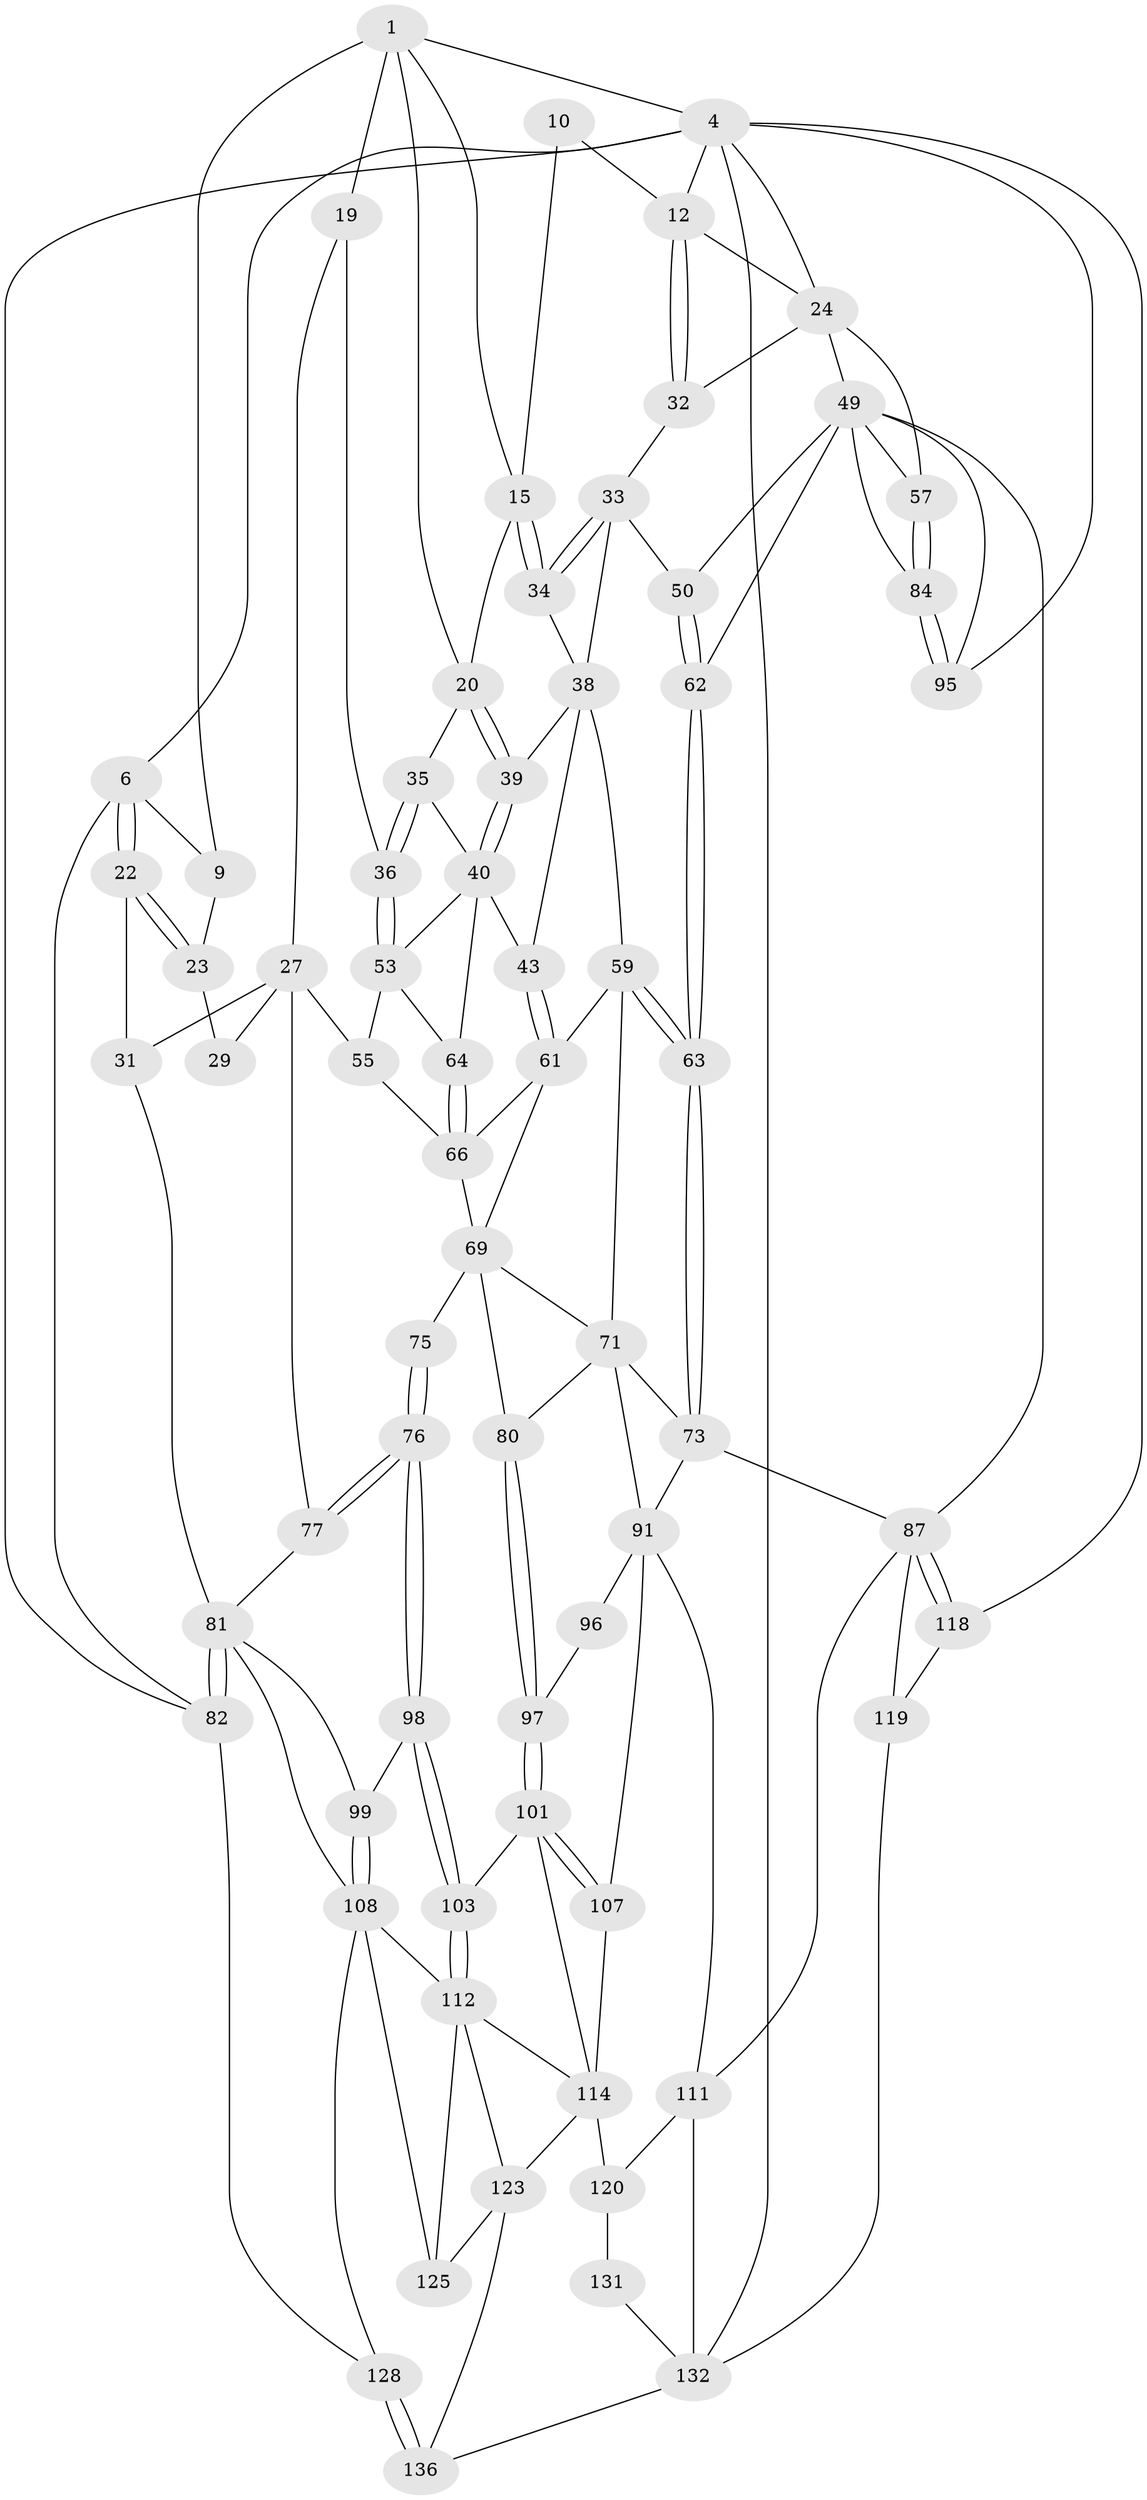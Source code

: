 // original degree distribution, {3: 0.022058823529411766, 5: 0.5661764705882353, 4: 0.20588235294117646, 6: 0.20588235294117646}
// Generated by graph-tools (version 1.1) at 2025/16/03/09/25 04:16:47]
// undirected, 68 vertices, 154 edges
graph export_dot {
graph [start="1"]
  node [color=gray90,style=filled];
  1 [pos="+0.26632465014007894+0",super="+8+2"];
  4 [pos="+0.8275037483984811+0",super="+5"];
  6 [pos="+0+0",super="+7"];
  9 [pos="+0.07772795367700287+0.06594233667679715"];
  10 [pos="+0.6609854380099947+0",super="+11"];
  12 [pos="+0.7819299724369317+0.12926054285009053",super="+13"];
  15 [pos="+0.5985919180116924+0.14252231504524634",super="+16"];
  19 [pos="+0.26743628109342404+0.11518000329986554",super="+26"];
  20 [pos="+0.5358504253687902+0.15336444527553536",super="+21"];
  22 [pos="+0+0"];
  23 [pos="+0.06893361821892388+0.07442947398186339"];
  24 [pos="+1+0.17771038162285488",super="+37+25"];
  27 [pos="+0.18403937456560648+0.251380423244149",super="+28+51"];
  29 [pos="+0.07098750308441779+0.1140630931583414"];
  31 [pos="+0+0.28355292076046706",super="+52"];
  32 [pos="+0.7866668719415764+0.16657710630568587"];
  33 [pos="+0.6864187112816288+0.25415734746701324",super="+45"];
  34 [pos="+0.6061320675382856+0.15555838481783296"];
  35 [pos="+0.3608517754794546+0.22704803800185577",super="+41"];
  36 [pos="+0.3362206719383832+0.2264203906915784"];
  38 [pos="+0.5737647063678868+0.27067423903446636",super="+42"];
  39 [pos="+0.523378982054213+0.24357983366337194"];
  40 [pos="+0.4787226694256306+0.27641028664759465",super="+44"];
  43 [pos="+0.537920261956734+0.3681520741917147"];
  49 [pos="+0.8847604645687045+0.291010413525605",super="+58"];
  50 [pos="+0.8612835910972545+0.3248228618994901"];
  53 [pos="+0.34292949046964255+0.3368215277867184",super="+54"];
  55 [pos="+0.29760379831381845+0.4355462834328027"];
  57 [pos="+1+0.42822658360651894"];
  59 [pos="+0.7003882111921722+0.40063219990771226",super="+60"];
  61 [pos="+0.5377062256485974+0.38670238318383876",super="+65"];
  62 [pos="+0.8142452043276097+0.46738887476486024"];
  63 [pos="+0.793060692074132+0.47325669318495894"];
  64 [pos="+0.42729828796049474+0.39898355070143343"];
  66 [pos="+0.4280581128813193+0.40108622683179307",super="+68"];
  69 [pos="+0.4787399775834306+0.5147706761342629",super="+70+72"];
  71 [pos="+0.5815745500262248+0.5188495747261327",super="+74"];
  73 [pos="+0.7548232541947902+0.5273562988153582",super="+89"];
  75 [pos="+0.4117575300825827+0.5412685549958994"];
  76 [pos="+0.29889578630316116+0.584015511444105"];
  77 [pos="+0.23556680742086797+0.5091869360637771"];
  80 [pos="+0.5375088649697193+0.6790631035804723"];
  81 [pos="+0+0.5050103873906038",super="+90"];
  82 [pos="+0+0.819571712105394",super="+83"];
  84 [pos="+1+0.47211180633880945"];
  87 [pos="+0.8643456513383592+0.7265553695578881",super="+88"];
  91 [pos="+0.7443054367291873+0.69339702824365",super="+92+105"];
  95 [pos="+1+0.7071197256237538"];
  96 [pos="+0.637495609470105+0.7357867238877224"];
  97 [pos="+0.5347742741420409+0.6869565100371022"];
  98 [pos="+0.301561143977754+0.6399774359169775"];
  99 [pos="+0.17517023674477664+0.7139254587312193"];
  101 [pos="+0.5308496949297022+0.6914338963815244",super="+102"];
  103 [pos="+0.3143851611119707+0.6613197605092775"];
  107 [pos="+0.5755233119935704+0.815706795013385"];
  108 [pos="+0.15834723359914443+0.8431027534588152",super="+109"];
  111 [pos="+0.6772492047066144+0.8611087974861681",super="+129"];
  112 [pos="+0.30468759999099254+0.789864844225715",super="+116+113"];
  114 [pos="+0.45323430441646334+0.8271087476841832",super="+117+115"];
  118 [pos="+1+0.8602700054026546"];
  119 [pos="+0.8110589452704029+0.9670717267980506"];
  120 [pos="+0.4919641650387961+0.9030811921806325",super="+130+121"];
  123 [pos="+0.30726178376009267+0.9013120889633318",super="+126+124"];
  125 [pos="+0.187949329743053+0.9035299798489781"];
  128 [pos="+0+1"];
  131 [pos="+0.5012111238199551+1"];
  132 [pos="+0.6826553455725142+1",super="+133+134"];
  136 [pos="+0.24262611146245805+1"];
  1 -- 19 [weight=2];
  1 -- 9;
  1 -- 4;
  1 -- 15;
  1 -- 20;
  4 -- 82;
  4 -- 6;
  4 -- 118;
  4 -- 95;
  4 -- 24;
  4 -- 12;
  4 -- 132;
  6 -- 22;
  6 -- 22;
  6 -- 82;
  6 -- 9;
  9 -- 23;
  10 -- 12;
  10 -- 15;
  12 -- 32;
  12 -- 32;
  12 -- 24;
  15 -- 34;
  15 -- 34;
  15 -- 20;
  19 -- 27;
  19 -- 36;
  20 -- 39;
  20 -- 39;
  20 -- 35;
  22 -- 23;
  22 -- 23;
  22 -- 31;
  23 -- 29;
  24 -- 49;
  24 -- 32;
  24 -- 57;
  27 -- 29 [weight=2];
  27 -- 31 [weight=2];
  27 -- 55;
  27 -- 77;
  31 -- 81;
  32 -- 33;
  33 -- 34;
  33 -- 34;
  33 -- 50;
  33 -- 38;
  34 -- 38;
  35 -- 36;
  35 -- 36;
  35 -- 40 [weight=2];
  36 -- 53;
  36 -- 53;
  38 -- 39;
  38 -- 59;
  38 -- 43;
  39 -- 40;
  39 -- 40;
  40 -- 64;
  40 -- 53;
  40 -- 43;
  43 -- 61;
  43 -- 61;
  49 -- 50;
  49 -- 84;
  49 -- 87;
  49 -- 57;
  49 -- 62;
  49 -- 95;
  50 -- 62;
  50 -- 62;
  53 -- 64;
  53 -- 55;
  55 -- 66;
  57 -- 84;
  57 -- 84;
  59 -- 63;
  59 -- 63;
  59 -- 61;
  59 -- 71;
  61 -- 66;
  61 -- 69;
  62 -- 63;
  62 -- 63;
  63 -- 73;
  63 -- 73;
  64 -- 66;
  64 -- 66;
  66 -- 69;
  69 -- 75 [weight=2];
  69 -- 80;
  69 -- 71;
  71 -- 80;
  71 -- 73;
  71 -- 91;
  73 -- 91;
  73 -- 87;
  75 -- 76;
  75 -- 76;
  76 -- 77;
  76 -- 77;
  76 -- 98;
  76 -- 98;
  77 -- 81;
  80 -- 97;
  80 -- 97;
  81 -- 82 [weight=2];
  81 -- 82;
  81 -- 99;
  81 -- 108;
  82 -- 128;
  84 -- 95;
  84 -- 95;
  87 -- 118;
  87 -- 118;
  87 -- 119;
  87 -- 111;
  91 -- 96 [weight=2];
  91 -- 107;
  91 -- 111;
  96 -- 97;
  97 -- 101;
  97 -- 101;
  98 -- 99;
  98 -- 103;
  98 -- 103;
  99 -- 108;
  99 -- 108;
  101 -- 107;
  101 -- 107;
  101 -- 114;
  101 -- 103;
  103 -- 112;
  103 -- 112;
  107 -- 114;
  108 -- 128;
  108 -- 125;
  108 -- 112;
  111 -- 120;
  111 -- 132;
  112 -- 114;
  112 -- 123;
  112 -- 125;
  114 -- 120 [weight=2];
  114 -- 123;
  118 -- 119;
  119 -- 132;
  120 -- 131 [weight=2];
  123 -- 136;
  123 -- 125;
  128 -- 136;
  128 -- 136;
  131 -- 132;
  132 -- 136;
}

